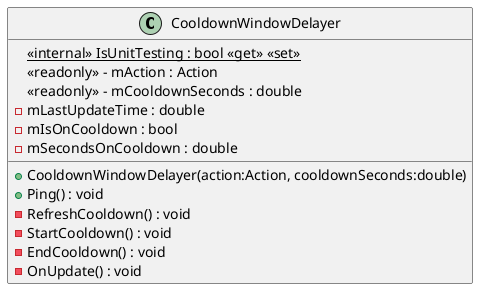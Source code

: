 @startuml
class CooldownWindowDelayer {
    <<internal>> {static} IsUnitTesting : bool <<get>> <<set>>
    + CooldownWindowDelayer(action:Action, cooldownSeconds:double)
    + Ping() : void
    - RefreshCooldown() : void
    - StartCooldown() : void
    - EndCooldown() : void
    - OnUpdate() : void
    <<readonly>> - mAction : Action
    <<readonly>> - mCooldownSeconds : double
    - mLastUpdateTime : double
    - mIsOnCooldown : bool
    - mSecondsOnCooldown : double
}
@enduml
